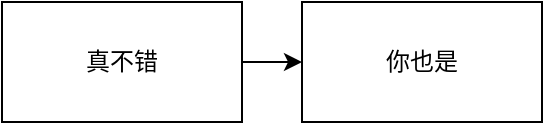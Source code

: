 <mxfile version="14.9.0" type="github"><diagram id="BPjgmLVnp0YS_469mjX_" name="Page-1"><mxGraphModel dx="786" dy="466" grid="1" gridSize="10" guides="1" tooltips="1" connect="1" arrows="1" fold="1" page="1" pageScale="1" pageWidth="827" pageHeight="1169" math="0" shadow="0"><root><mxCell id="0"/><mxCell id="1" parent="0"/><mxCell id="JryPGLQS1XmmvJxYXnXG-2" style="edgeStyle=orthogonalEdgeStyle;rounded=0;orthogonalLoop=1;jettySize=auto;html=1;" edge="1" parent="1" source="JryPGLQS1XmmvJxYXnXG-1" target="JryPGLQS1XmmvJxYXnXG-3"><mxGeometry relative="1" as="geometry"><mxPoint x="230" y="690" as="targetPoint"/></mxGeometry></mxCell><mxCell id="JryPGLQS1XmmvJxYXnXG-1" value="真不错" style="rounded=0;whiteSpace=wrap;html=1;" vertex="1" parent="1"><mxGeometry x="30" y="660" width="120" height="60" as="geometry"/></mxCell><mxCell id="JryPGLQS1XmmvJxYXnXG-3" value="你也是" style="rounded=0;whiteSpace=wrap;html=1;" vertex="1" parent="1"><mxGeometry x="180" y="660" width="120" height="60" as="geometry"/></mxCell></root></mxGraphModel></diagram></mxfile>